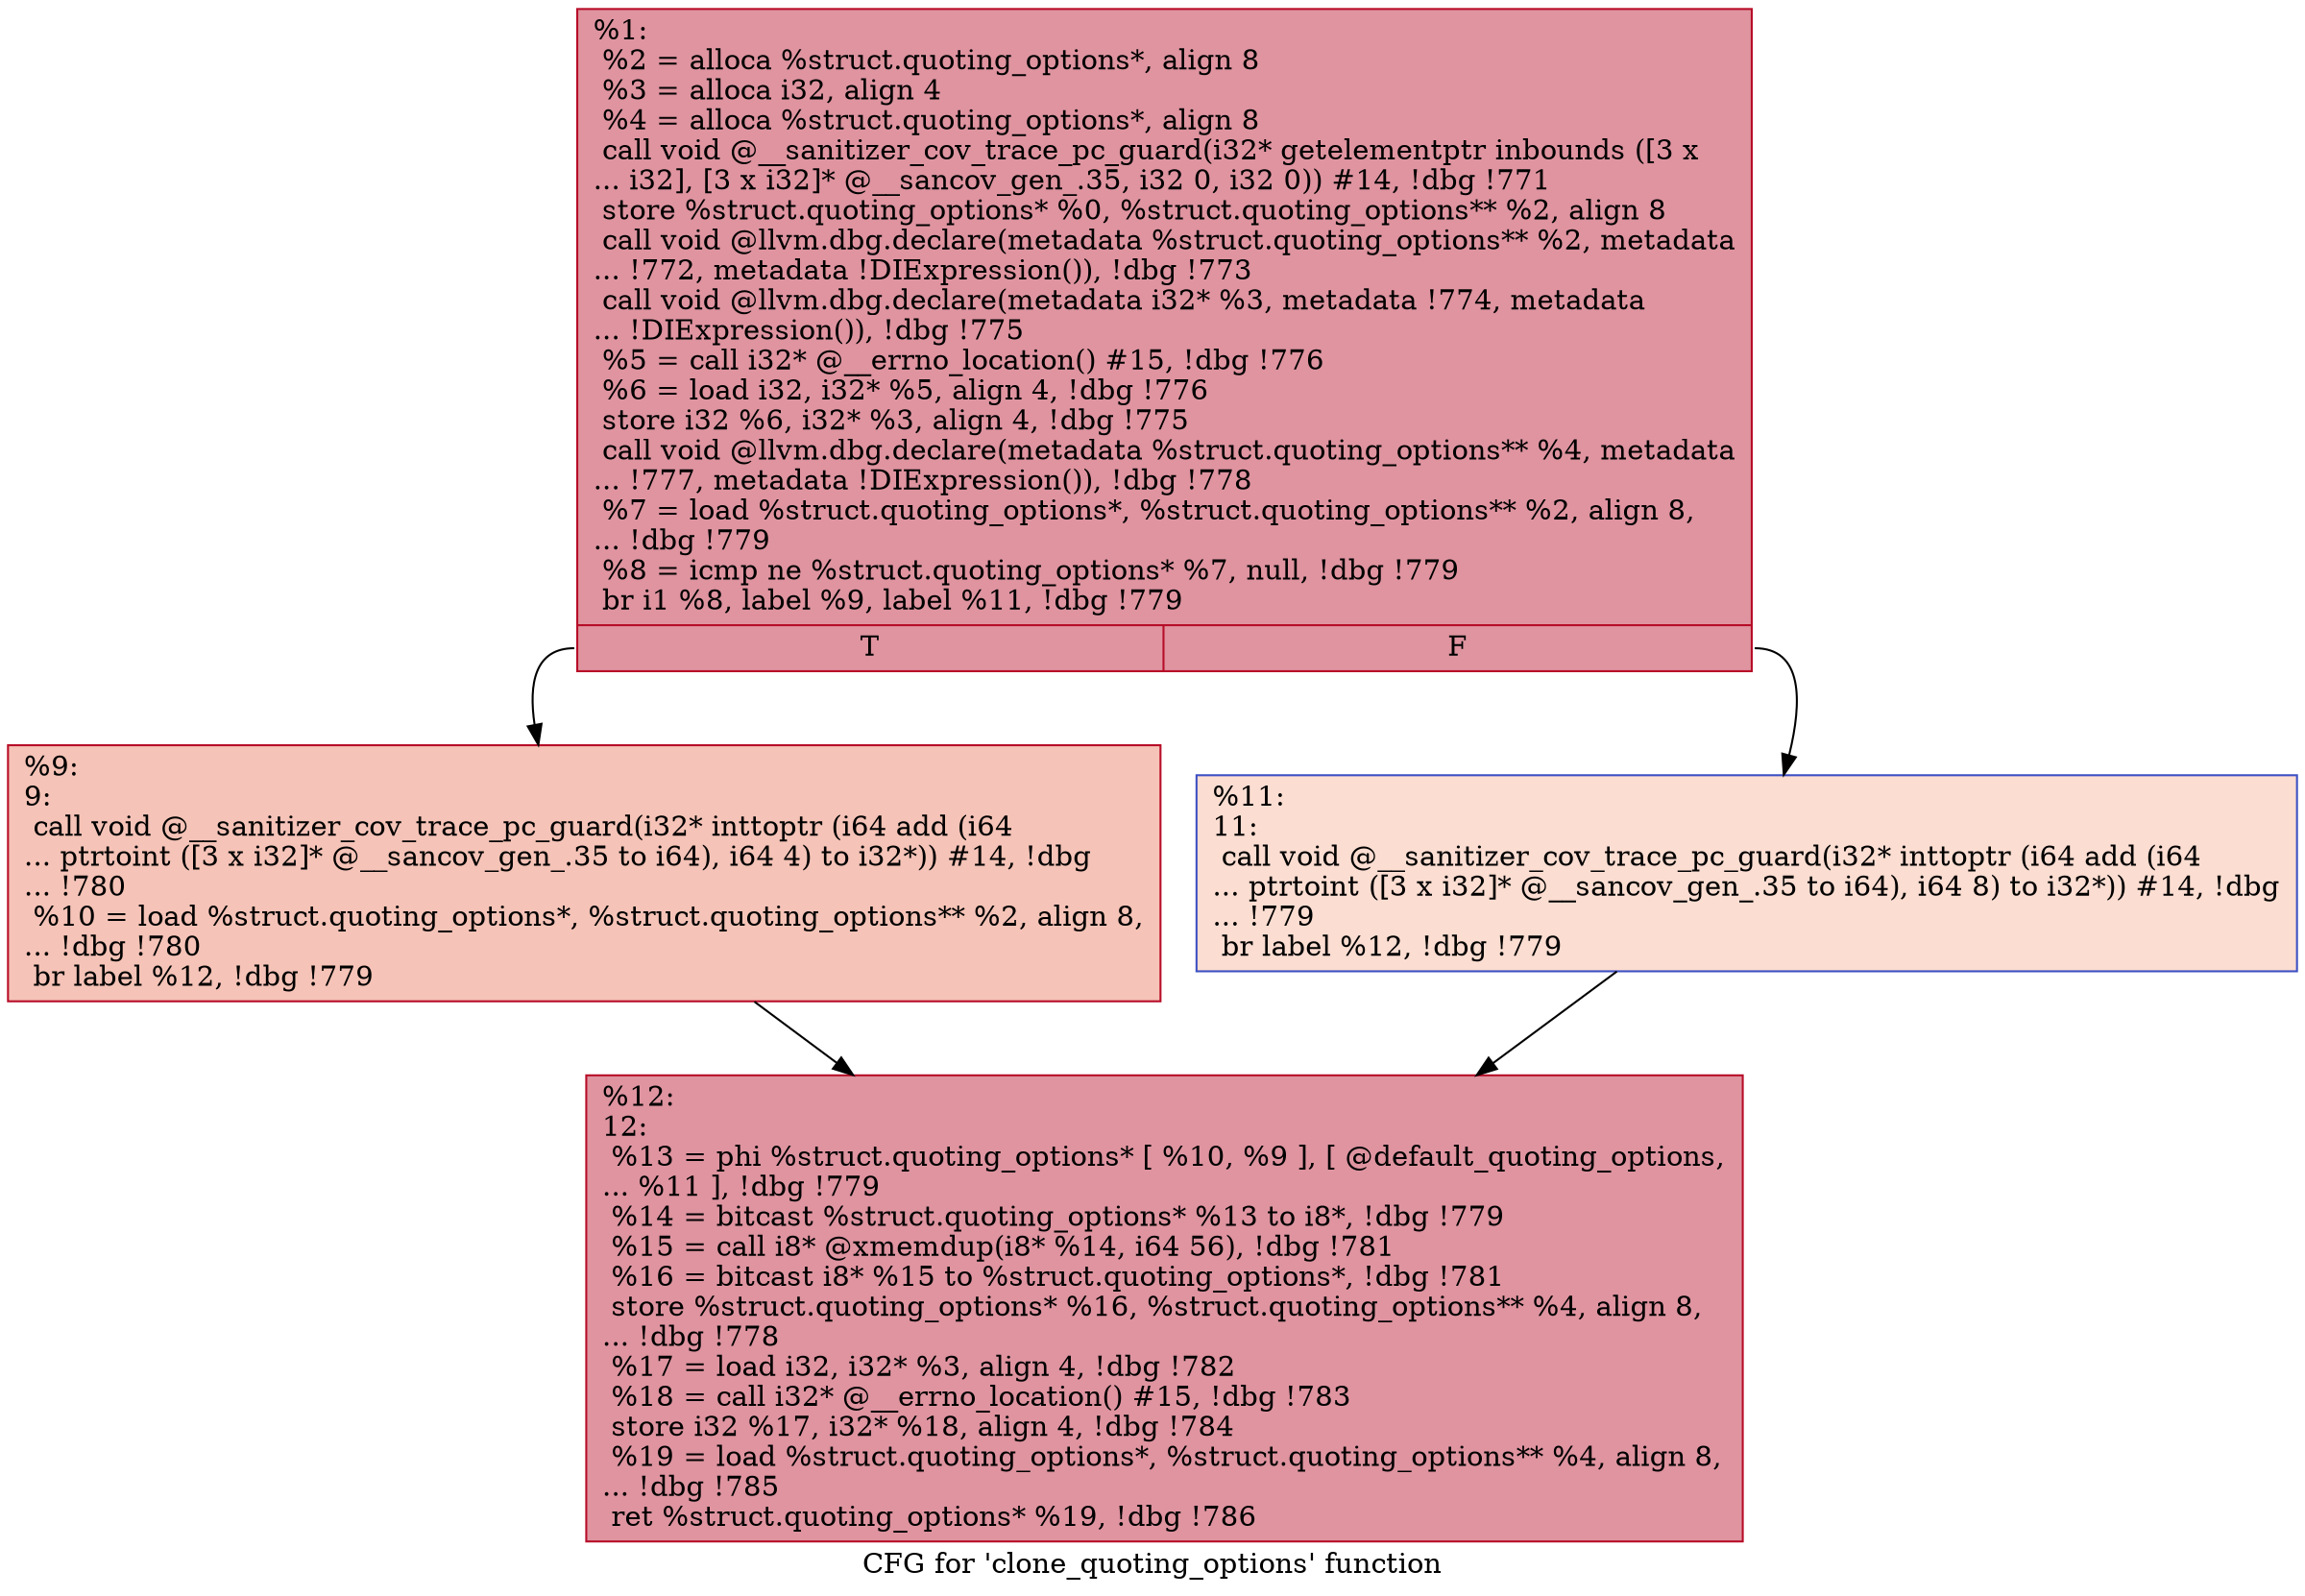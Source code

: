 digraph "CFG for 'clone_quoting_options' function" {
	label="CFG for 'clone_quoting_options' function";

	Node0x555555843a50 [shape=record,color="#b70d28ff", style=filled, fillcolor="#b70d2870",label="{%1:\l  %2 = alloca %struct.quoting_options*, align 8\l  %3 = alloca i32, align 4\l  %4 = alloca %struct.quoting_options*, align 8\l  call void @__sanitizer_cov_trace_pc_guard(i32* getelementptr inbounds ([3 x\l... i32], [3 x i32]* @__sancov_gen_.35, i32 0, i32 0)) #14, !dbg !771\l  store %struct.quoting_options* %0, %struct.quoting_options** %2, align 8\l  call void @llvm.dbg.declare(metadata %struct.quoting_options** %2, metadata\l... !772, metadata !DIExpression()), !dbg !773\l  call void @llvm.dbg.declare(metadata i32* %3, metadata !774, metadata\l... !DIExpression()), !dbg !775\l  %5 = call i32* @__errno_location() #15, !dbg !776\l  %6 = load i32, i32* %5, align 4, !dbg !776\l  store i32 %6, i32* %3, align 4, !dbg !775\l  call void @llvm.dbg.declare(metadata %struct.quoting_options** %4, metadata\l... !777, metadata !DIExpression()), !dbg !778\l  %7 = load %struct.quoting_options*, %struct.quoting_options** %2, align 8,\l... !dbg !779\l  %8 = icmp ne %struct.quoting_options* %7, null, !dbg !779\l  br i1 %8, label %9, label %11, !dbg !779\l|{<s0>T|<s1>F}}"];
	Node0x555555843a50:s0 -> Node0x555555843c70;
	Node0x555555843a50:s1 -> Node0x555555843cc0;
	Node0x555555843c70 [shape=record,color="#b70d28ff", style=filled, fillcolor="#e8765c70",label="{%9:\l9:                                                \l  call void @__sanitizer_cov_trace_pc_guard(i32* inttoptr (i64 add (i64\l... ptrtoint ([3 x i32]* @__sancov_gen_.35 to i64), i64 4) to i32*)) #14, !dbg\l... !780\l  %10 = load %struct.quoting_options*, %struct.quoting_options** %2, align 8,\l... !dbg !780\l  br label %12, !dbg !779\l}"];
	Node0x555555843c70 -> Node0x555555843d10;
	Node0x555555843cc0 [shape=record,color="#3d50c3ff", style=filled, fillcolor="#f7b39670",label="{%11:\l11:                                               \l  call void @__sanitizer_cov_trace_pc_guard(i32* inttoptr (i64 add (i64\l... ptrtoint ([3 x i32]* @__sancov_gen_.35 to i64), i64 8) to i32*)) #14, !dbg\l... !779\l  br label %12, !dbg !779\l}"];
	Node0x555555843cc0 -> Node0x555555843d10;
	Node0x555555843d10 [shape=record,color="#b70d28ff", style=filled, fillcolor="#b70d2870",label="{%12:\l12:                                               \l  %13 = phi %struct.quoting_options* [ %10, %9 ], [ @default_quoting_options,\l... %11 ], !dbg !779\l  %14 = bitcast %struct.quoting_options* %13 to i8*, !dbg !779\l  %15 = call i8* @xmemdup(i8* %14, i64 56), !dbg !781\l  %16 = bitcast i8* %15 to %struct.quoting_options*, !dbg !781\l  store %struct.quoting_options* %16, %struct.quoting_options** %4, align 8,\l... !dbg !778\l  %17 = load i32, i32* %3, align 4, !dbg !782\l  %18 = call i32* @__errno_location() #15, !dbg !783\l  store i32 %17, i32* %18, align 4, !dbg !784\l  %19 = load %struct.quoting_options*, %struct.quoting_options** %4, align 8,\l... !dbg !785\l  ret %struct.quoting_options* %19, !dbg !786\l}"];
}
